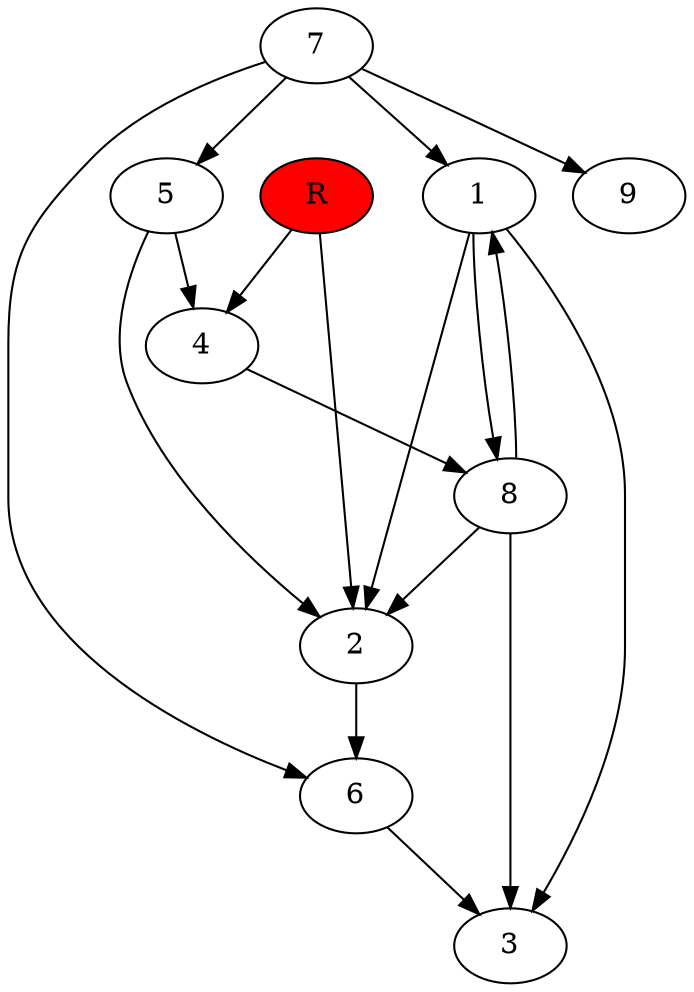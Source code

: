 digraph prb4510 {
	1
	2
	3
	4
	5
	6
	7
	8
	R [fillcolor="#ff0000" style=filled]
	1 -> 2
	1 -> 3
	1 -> 8
	2 -> 6
	4 -> 8
	5 -> 2
	5 -> 4
	6 -> 3
	7 -> 1
	7 -> 5
	7 -> 6
	7 -> 9
	8 -> 1
	8 -> 2
	8 -> 3
	R -> 2
	R -> 4
}
